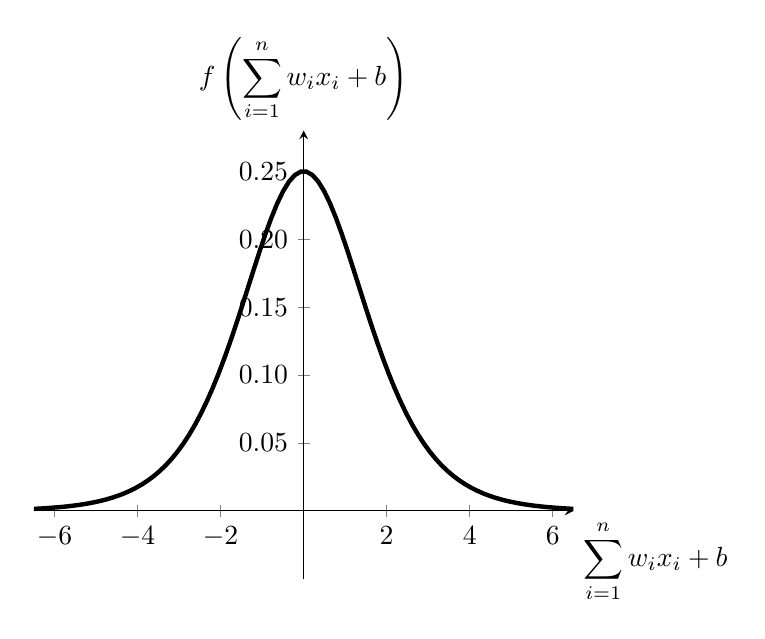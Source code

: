 \begin{tikzpicture}
    \begin{axis}%
    [ 
        axis x line=center,
        axis y line=center,
        xtick={-6,-4,...,6},
        ytick={0,.05,.1,.15,.2,.25},
        y tick label style={
    /pgf/number format/.cd,
        fixed,
        fixed zerofill,
        precision=2,
    /tikz/.cd
},
        xlabel={$\displaystyle \sum_{i=1}^n{w_ix_i} + b$},
        ylabel={$\displaystyle f\left(\sum_{i=1}^n{w_ix_i} + b\right)$},
        xlabel style={below right},
        ylabel style={above},
        xmin=-6.5,
        xmax=6.5,
        ymin=-0.05,
        ymax=0.28,
        domain=-7:7
    ]
        \addplot+[black,mark=none,samples=100,domain=-7:7,ultra thick] (x,{(1/(1+exp(-x))) * (1 - 1/(1+exp(-x)))});
    \end{axis}
\end{tikzpicture}